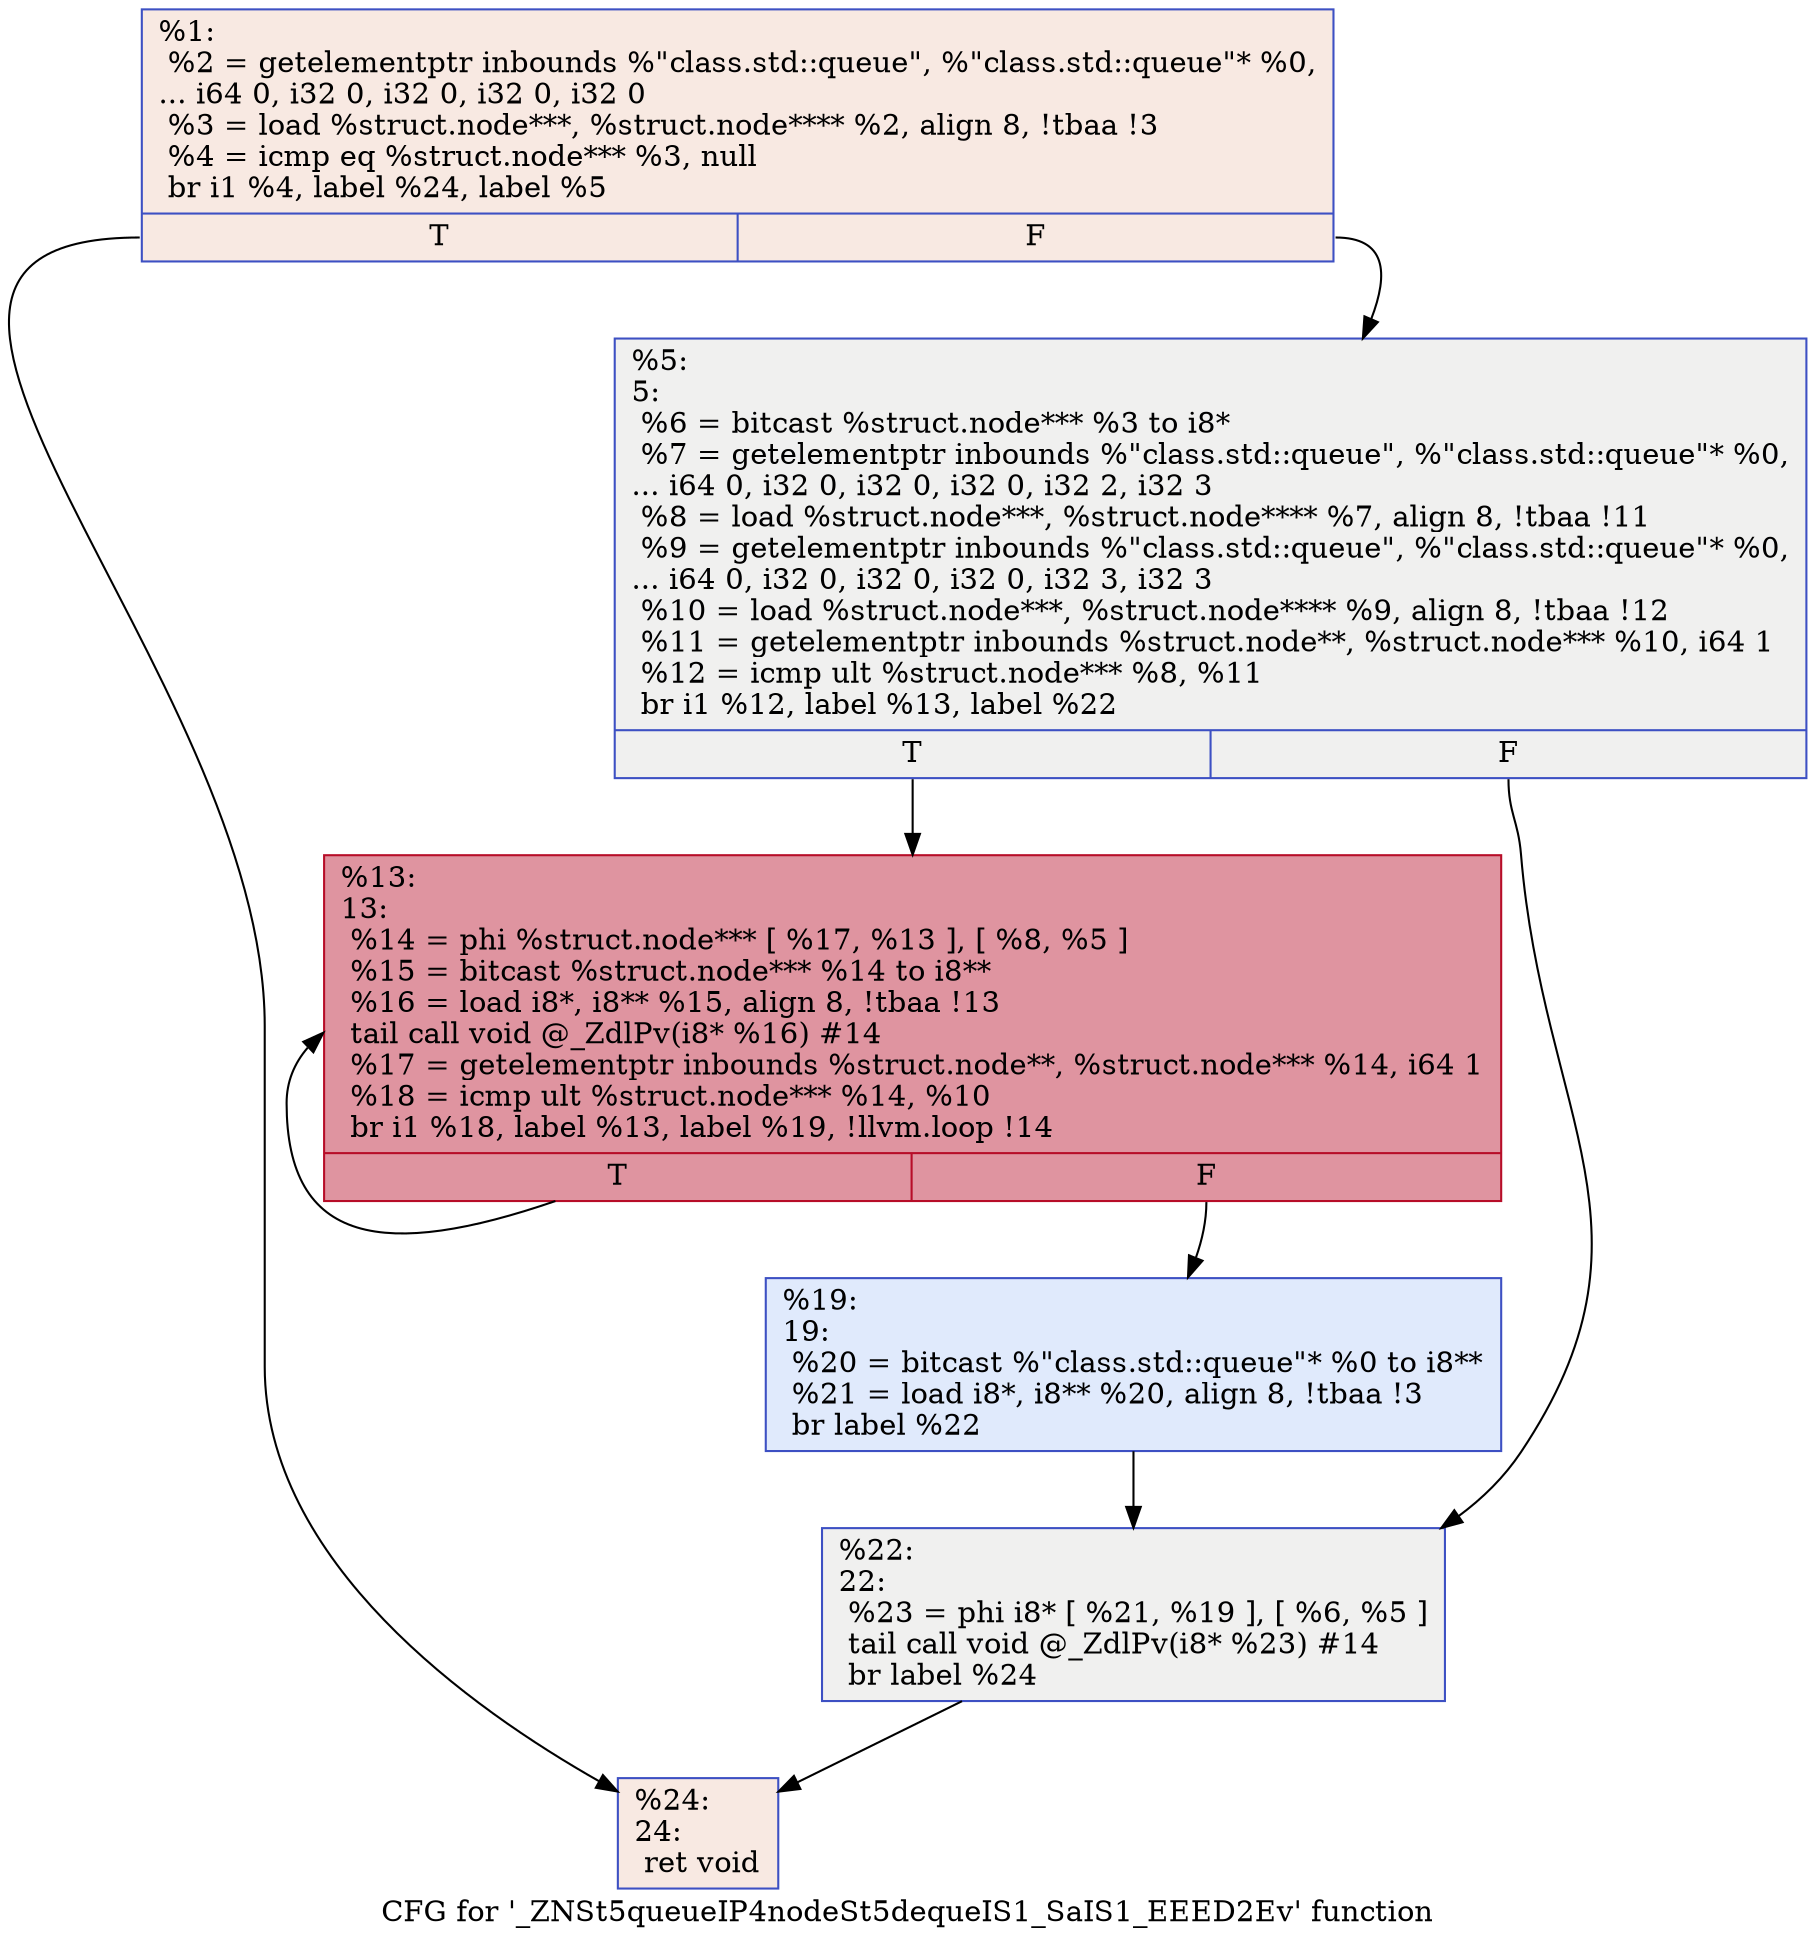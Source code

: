 digraph "CFG for '_ZNSt5queueIP4nodeSt5dequeIS1_SaIS1_EEED2Ev' function" {
	label="CFG for '_ZNSt5queueIP4nodeSt5dequeIS1_SaIS1_EEED2Ev' function";

	Node0x55df710382b0 [shape=record,color="#3d50c3ff", style=filled, fillcolor="#efcebd70",label="{%1:\l  %2 = getelementptr inbounds %\"class.std::queue\", %\"class.std::queue\"* %0,\l... i64 0, i32 0, i32 0, i32 0, i32 0\l  %3 = load %struct.node***, %struct.node**** %2, align 8, !tbaa !3\l  %4 = icmp eq %struct.node*** %3, null\l  br i1 %4, label %24, label %5\l|{<s0>T|<s1>F}}"];
	Node0x55df710382b0:s0 -> Node0x55df710384e0;
	Node0x55df710382b0:s1 -> Node0x55df71038530;
	Node0x55df71038530 [shape=record,color="#3d50c3ff", style=filled, fillcolor="#dedcdb70",label="{%5:\l5:                                                \l  %6 = bitcast %struct.node*** %3 to i8*\l  %7 = getelementptr inbounds %\"class.std::queue\", %\"class.std::queue\"* %0,\l... i64 0, i32 0, i32 0, i32 0, i32 2, i32 3\l  %8 = load %struct.node***, %struct.node**** %7, align 8, !tbaa !11\l  %9 = getelementptr inbounds %\"class.std::queue\", %\"class.std::queue\"* %0,\l... i64 0, i32 0, i32 0, i32 0, i32 3, i32 3\l  %10 = load %struct.node***, %struct.node**** %9, align 8, !tbaa !12\l  %11 = getelementptr inbounds %struct.node**, %struct.node*** %10, i64 1\l  %12 = icmp ult %struct.node*** %8, %11\l  br i1 %12, label %13, label %22\l|{<s0>T|<s1>F}}"];
	Node0x55df71038530:s0 -> Node0x55df71038490;
	Node0x55df71038530:s1 -> Node0x55df71038bc0;
	Node0x55df71038490 [shape=record,color="#b70d28ff", style=filled, fillcolor="#b70d2870",label="{%13:\l13:                                               \l  %14 = phi %struct.node*** [ %17, %13 ], [ %8, %5 ]\l  %15 = bitcast %struct.node*** %14 to i8**\l  %16 = load i8*, i8** %15, align 8, !tbaa !13\l  tail call void @_ZdlPv(i8* %16) #14\l  %17 = getelementptr inbounds %struct.node**, %struct.node*** %14, i64 1\l  %18 = icmp ult %struct.node*** %14, %10\l  br i1 %18, label %13, label %19, !llvm.loop !14\l|{<s0>T|<s1>F}}"];
	Node0x55df71038490:s0 -> Node0x55df71038490;
	Node0x55df71038490:s1 -> Node0x55df71045dc0;
	Node0x55df71045dc0 [shape=record,color="#3d50c3ff", style=filled, fillcolor="#b9d0f970",label="{%19:\l19:                                               \l  %20 = bitcast %\"class.std::queue\"* %0 to i8**\l  %21 = load i8*, i8** %20, align 8, !tbaa !3\l  br label %22\l}"];
	Node0x55df71045dc0 -> Node0x55df71038bc0;
	Node0x55df71038bc0 [shape=record,color="#3d50c3ff", style=filled, fillcolor="#dedcdb70",label="{%22:\l22:                                               \l  %23 = phi i8* [ %21, %19 ], [ %6, %5 ]\l  tail call void @_ZdlPv(i8* %23) #14\l  br label %24\l}"];
	Node0x55df71038bc0 -> Node0x55df710384e0;
	Node0x55df710384e0 [shape=record,color="#3d50c3ff", style=filled, fillcolor="#efcebd70",label="{%24:\l24:                                               \l  ret void\l}"];
}
